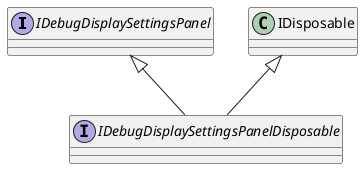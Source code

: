 @startuml
interface IDebugDisplaySettingsPanel {
}
interface IDebugDisplaySettingsPanelDisposable {
}
IDebugDisplaySettingsPanel <|-- IDebugDisplaySettingsPanelDisposable
IDisposable <|-- IDebugDisplaySettingsPanelDisposable
@enduml
